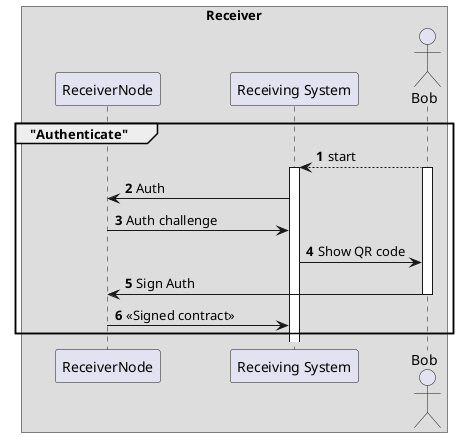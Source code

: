 @startuml
autonumber
skinparam ParticipantPadding 30
skinparam BoxPadding 20

Box Receiver
  participant ReceiverNode
  participant "Receiving System" as Receiver
  actor Bob
end box

group "Authenticate"
  Bob --> Receiver: start
  activate Bob
  activate Receiver
  Receiver -> ReceiverNode: Auth
  ReceiverNode -> Receiver: Auth challenge
  Receiver -> Bob: Show QR code
  Bob -> ReceiverNode: Sign Auth
  deactivate Bob
  ReceiverNode -> Receiver: <<Signed contract>>
end

@enduml
